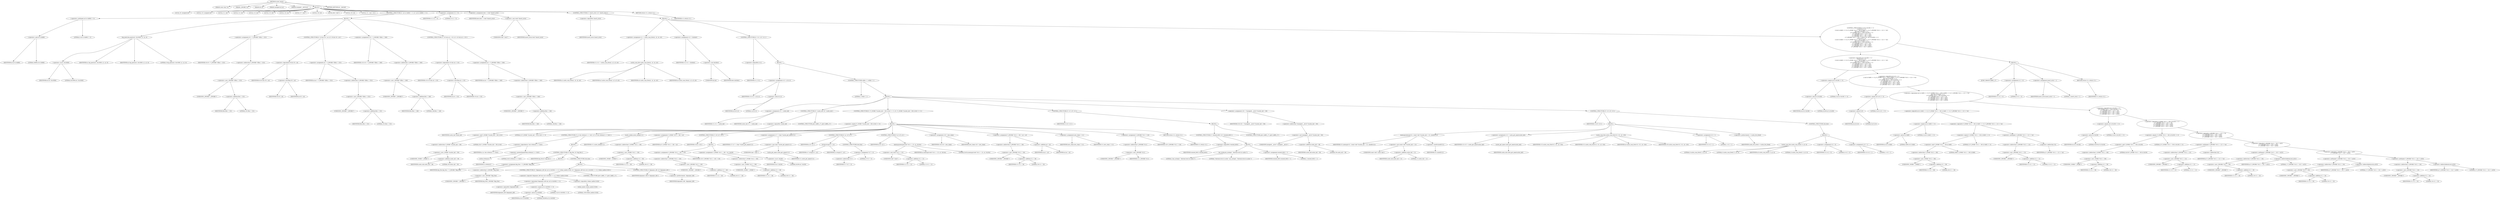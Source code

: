 digraph cache_insert {  
"1000113" [label = "(METHOD,cache_insert)" ]
"1000114" [label = "(PARAM,const char *a1)" ]
"1000115" [label = "(PARAM,_DWORD *a2)" ]
"1000116" [label = "(PARAM,int a3)" ]
"1000117" [label = "(PARAM,unsigned int a4)" ]
"1000118" [label = "(PARAM,unsigned __int16 a5)" ]
"1000119" [label = "(BLOCK,,)" ]
"1000120" [label = "(LOCAL,v9: unsigned int)" ]
"1000121" [label = "(LOCAL,v10: unsigned int)" ]
"1000122" [label = "(LOCAL,v11: int)" ]
"1000123" [label = "(LOCAL,v12: int)" ]
"1000124" [label = "(LOCAL,v13: int)" ]
"1000125" [label = "(LOCAL,v15: int)" ]
"1000126" [label = "(LOCAL,v16: int)" ]
"1000127" [label = "(LOCAL,v17: char *)" ]
"1000128" [label = "(LOCAL,v18: int)" ]
"1000129" [label = "(LOCAL,dest: void *)" ]
"1000130" [label = "(LOCAL,v20: int)" ]
"1000131" [label = "(LOCAL,v21: char [ 16 ])" ]
"1000132" [label = "(CONTROL_STRUCTURE,if ( (a5 & 0x980) != 0 ),if ( (a5 & 0x980) != 0 ))" ]
"1000133" [label = "(<operator>.notEquals,(a5 & 0x980) != 0)" ]
"1000134" [label = "(<operator>.and,a5 & 0x980)" ]
"1000135" [label = "(IDENTIFIER,a5,a5 & 0x980)" ]
"1000136" [label = "(LITERAL,0x980,a5 & 0x980)" ]
"1000137" [label = "(LITERAL,0,(a5 & 0x980) != 0)" ]
"1000138" [label = "(BLOCK,,)" ]
"1000139" [label = "(log_query,log_query(a5 | 0x10000, a1, a2, 0))" ]
"1000140" [label = "(<operator>.or,a5 | 0x10000)" ]
"1000141" [label = "(IDENTIFIER,a5,a5 | 0x10000)" ]
"1000142" [label = "(LITERAL,0x10000,a5 | 0x10000)" ]
"1000143" [label = "(IDENTIFIER,a1,log_query(a5 | 0x10000, a1, a2, 0))" ]
"1000144" [label = "(IDENTIFIER,a2,log_query(a5 | 0x10000, a1, a2, 0))" ]
"1000145" [label = "(LITERAL,0,log_query(a5 | 0x10000, a1, a2, 0))" ]
"1000146" [label = "(<operator>.assignment,v9 = *(_DWORD *)(fbss + 252))" ]
"1000147" [label = "(IDENTIFIER,v9,v9 = *(_DWORD *)(fbss + 252))" ]
"1000148" [label = "(<operator>.indirection,*(_DWORD *)(fbss + 252))" ]
"1000149" [label = "(<operator>.cast,(_DWORD *)(fbss + 252))" ]
"1000150" [label = "(UNKNOWN,_DWORD *,_DWORD *)" ]
"1000151" [label = "(<operator>.addition,fbss + 252)" ]
"1000152" [label = "(IDENTIFIER,fbss,fbss + 252)" ]
"1000153" [label = "(LITERAL,252,fbss + 252)" ]
"1000154" [label = "(CONTROL_STRUCTURE,if ( v9 && v9 < a4 ),if ( v9 && v9 < a4 ))" ]
"1000155" [label = "(<operator>.logicalAnd,v9 && v9 < a4)" ]
"1000156" [label = "(IDENTIFIER,v9,v9 && v9 < a4)" ]
"1000157" [label = "(<operator>.lessThan,v9 < a4)" ]
"1000158" [label = "(IDENTIFIER,v9,v9 < a4)" ]
"1000159" [label = "(IDENTIFIER,a4,v9 < a4)" ]
"1000160" [label = "(<operator>.assignment,a4 = *(_DWORD *)(fbss + 252))" ]
"1000161" [label = "(IDENTIFIER,a4,a4 = *(_DWORD *)(fbss + 252))" ]
"1000162" [label = "(<operator>.indirection,*(_DWORD *)(fbss + 252))" ]
"1000163" [label = "(<operator>.cast,(_DWORD *)(fbss + 252))" ]
"1000164" [label = "(UNKNOWN,_DWORD *,_DWORD *)" ]
"1000165" [label = "(<operator>.addition,fbss + 252)" ]
"1000166" [label = "(IDENTIFIER,fbss,fbss + 252)" ]
"1000167" [label = "(LITERAL,252,fbss + 252)" ]
"1000168" [label = "(<operator>.assignment,v10 = *(_DWORD *)(fbss + 248))" ]
"1000169" [label = "(IDENTIFIER,v10,v10 = *(_DWORD *)(fbss + 248))" ]
"1000170" [label = "(<operator>.indirection,*(_DWORD *)(fbss + 248))" ]
"1000171" [label = "(<operator>.cast,(_DWORD *)(fbss + 248))" ]
"1000172" [label = "(UNKNOWN,_DWORD *,_DWORD *)" ]
"1000173" [label = "(<operator>.addition,fbss + 248)" ]
"1000174" [label = "(IDENTIFIER,fbss,fbss + 248)" ]
"1000175" [label = "(LITERAL,248,fbss + 248)" ]
"1000176" [label = "(CONTROL_STRUCTURE,if ( v10 && a4 < v10 ),if ( v10 && a4 < v10 ))" ]
"1000177" [label = "(<operator>.logicalAnd,v10 && a4 < v10)" ]
"1000178" [label = "(IDENTIFIER,v10,v10 && a4 < v10)" ]
"1000179" [label = "(<operator>.lessThan,a4 < v10)" ]
"1000180" [label = "(IDENTIFIER,a4,a4 < v10)" ]
"1000181" [label = "(IDENTIFIER,v10,a4 < v10)" ]
"1000182" [label = "(<operator>.assignment,a4 = *(_DWORD *)(fbss + 248))" ]
"1000183" [label = "(IDENTIFIER,a4,a4 = *(_DWORD *)(fbss + 248))" ]
"1000184" [label = "(<operator>.indirection,*(_DWORD *)(fbss + 248))" ]
"1000185" [label = "(<operator>.cast,(_DWORD *)(fbss + 248))" ]
"1000186" [label = "(UNKNOWN,_DWORD *,_DWORD *)" ]
"1000187" [label = "(<operator>.addition,fbss + 248)" ]
"1000188" [label = "(IDENTIFIER,fbss,fbss + 248)" ]
"1000189" [label = "(LITERAL,248,fbss + 248)" ]
"1000190" [label = "(<operator>.assignment,v11 = 0)" ]
"1000191" [label = "(IDENTIFIER,v11,v11 = 0)" ]
"1000192" [label = "(LITERAL,0,v11 = 0)" ]
"1000193" [label = "(<operator>.assignment,dest = (void *)insert_error)" ]
"1000194" [label = "(IDENTIFIER,dest,dest = (void *)insert_error)" ]
"1000195" [label = "(<operator>.cast,(void *)insert_error)" ]
"1000196" [label = "(UNKNOWN,void *,void *)" ]
"1000197" [label = "(IDENTIFIER,insert_error,(void *)insert_error)" ]
"1000198" [label = "(CONTROL_STRUCTURE,if ( !insert_error ),if ( !insert_error ))" ]
"1000199" [label = "(<operator>.logicalNot,!insert_error)" ]
"1000200" [label = "(IDENTIFIER,insert_error,!insert_error)" ]
"1000201" [label = "(BLOCK,,)" ]
"1000202" [label = "(<operator>.assignment,v11 = cache_scan_free(a1, a2, a3, a5))" ]
"1000203" [label = "(IDENTIFIER,v11,v11 = cache_scan_free(a1, a2, a3, a5))" ]
"1000204" [label = "(cache_scan_free,cache_scan_free(a1, a2, a3, a5))" ]
"1000205" [label = "(IDENTIFIER,a1,cache_scan_free(a1, a2, a3, a5))" ]
"1000206" [label = "(IDENTIFIER,a2,cache_scan_free(a1, a2, a3, a5))" ]
"1000207" [label = "(IDENTIFIER,a3,cache_scan_free(a1, a2, a3, a5))" ]
"1000208" [label = "(IDENTIFIER,a5,cache_scan_free(a1, a2, a3, a5))" ]
"1000209" [label = "(<operator>.assignment,v12 = (int)dest)" ]
"1000210" [label = "(IDENTIFIER,v12,v12 = (int)dest)" ]
"1000211" [label = "(<operator>.cast,(int)dest)" ]
"1000212" [label = "(UNKNOWN,int,int)" ]
"1000213" [label = "(IDENTIFIER,dest,(int)dest)" ]
"1000214" [label = "(CONTROL_STRUCTURE,if ( !v11 ),if ( !v11 ))" ]
"1000215" [label = "(<operator>.logicalNot,!v11)" ]
"1000216" [label = "(IDENTIFIER,v11,!v11)" ]
"1000217" [label = "(BLOCK,,)" ]
"1000218" [label = "(<operator>.assignment,v13 = a5 & 4)" ]
"1000219" [label = "(IDENTIFIER,v13,v13 = a5 & 4)" ]
"1000220" [label = "(<operator>.and,a5 & 4)" ]
"1000221" [label = "(IDENTIFIER,a5,a5 & 4)" ]
"1000222" [label = "(LITERAL,4,a5 & 4)" ]
"1000223" [label = "(CONTROL_STRUCTURE,while ( 1 ),while ( 1 ))" ]
"1000224" [label = "(LITERAL,1,while ( 1 ))" ]
"1000225" [label = "(BLOCK,,)" ]
"1000226" [label = "(<operator>.assignment,v11 = cache_tail)" ]
"1000227" [label = "(IDENTIFIER,v11,v11 = cache_tail)" ]
"1000228" [label = "(IDENTIFIER,cache_tail,v11 = cache_tail)" ]
"1000229" [label = "(CONTROL_STRUCTURE,if ( !cache_tail ),if ( !cache_tail ))" ]
"1000230" [label = "(<operator>.logicalNot,!cache_tail)" ]
"1000231" [label = "(IDENTIFIER,cache_tail,!cache_tail)" ]
"1000232" [label = "(CONTROL_STRUCTURE,goto LABEL_27;,goto LABEL_27;)" ]
"1000233" [label = "(CONTROL_STRUCTURE,if ( (*(_WORD *)(cache_tail + 36) & 0xC) == 0 ),if ( (*(_WORD *)(cache_tail + 36) & 0xC) == 0 ))" ]
"1000234" [label = "(<operator>.equals,(*(_WORD *)(cache_tail + 36) & 0xC) == 0)" ]
"1000235" [label = "(<operator>.and,*(_WORD *)(cache_tail + 36) & 0xC)" ]
"1000236" [label = "(<operator>.indirection,*(_WORD *)(cache_tail + 36))" ]
"1000237" [label = "(<operator>.cast,(_WORD *)(cache_tail + 36))" ]
"1000238" [label = "(UNKNOWN,_WORD *,_WORD *)" ]
"1000239" [label = "(<operator>.addition,cache_tail + 36)" ]
"1000240" [label = "(IDENTIFIER,cache_tail,cache_tail + 36)" ]
"1000241" [label = "(LITERAL,36,cache_tail + 36)" ]
"1000242" [label = "(LITERAL,0xC,*(_WORD *)(cache_tail + 36) & 0xC)" ]
"1000243" [label = "(LITERAL,0,(*(_WORD *)(cache_tail + 36) & 0xC) == 0)" ]
"1000244" [label = "(BLOCK,,)" ]
"1000245" [label = "(CONTROL_STRUCTURE,if ( a1 && strlen(a1) >= 0x32 ),if ( a1 && strlen(a1) >= 0x32 ))" ]
"1000246" [label = "(<operator>.logicalAnd,a1 && strlen(a1) >= 0x32)" ]
"1000247" [label = "(IDENTIFIER,a1,a1 && strlen(a1) >= 0x32)" ]
"1000248" [label = "(<operator>.greaterEqualsThan,strlen(a1) >= 0x32)" ]
"1000249" [label = "(strlen,strlen(a1))" ]
"1000250" [label = "(IDENTIFIER,a1,strlen(a1))" ]
"1000251" [label = "(LITERAL,0x32,strlen(a1) >= 0x32)" ]
"1000252" [label = "(BLOCK,,)" ]
"1000253" [label = "(CONTROL_STRUCTURE,if ( big_free ),if ( big_free ))" ]
"1000254" [label = "(IDENTIFIER,big_free,if ( big_free ))" ]
"1000255" [label = "(BLOCK,,)" ]
"1000256" [label = "(<operator>.assignment,big_free = *(_DWORD *)big_free)" ]
"1000257" [label = "(IDENTIFIER,big_free,big_free = *(_DWORD *)big_free)" ]
"1000258" [label = "(<operator>.indirection,*(_DWORD *)big_free)" ]
"1000259" [label = "(<operator>.cast,(_DWORD *)big_free)" ]
"1000260" [label = "(UNKNOWN,_DWORD *,_DWORD *)" ]
"1000261" [label = "(IDENTIFIER,big_free,(_DWORD *)big_free)" ]
"1000262" [label = "(CONTROL_STRUCTURE,else,else)" ]
"1000263" [label = "(BLOCK,,)" ]
"1000264" [label = "(CONTROL_STRUCTURE,if ( !bignames_left && (a5 & 0x5000) == 0 || !whine_malloc(1028) ),if ( !bignames_left && (a5 & 0x5000) == 0 || !whine_malloc(1028) ))" ]
"1000265" [label = "(<operator>.logicalOr,!bignames_left && (a5 & 0x5000) == 0 || !whine_malloc(1028))" ]
"1000266" [label = "(<operator>.logicalAnd,!bignames_left && (a5 & 0x5000) == 0)" ]
"1000267" [label = "(<operator>.logicalNot,!bignames_left)" ]
"1000268" [label = "(IDENTIFIER,bignames_left,!bignames_left)" ]
"1000269" [label = "(<operator>.equals,(a5 & 0x5000) == 0)" ]
"1000270" [label = "(<operator>.and,a5 & 0x5000)" ]
"1000271" [label = "(IDENTIFIER,a5,a5 & 0x5000)" ]
"1000272" [label = "(LITERAL,0x5000,a5 & 0x5000)" ]
"1000273" [label = "(LITERAL,0,(a5 & 0x5000) == 0)" ]
"1000274" [label = "(<operator>.logicalNot,!whine_malloc(1028))" ]
"1000275" [label = "(whine_malloc,whine_malloc(1028))" ]
"1000276" [label = "(LITERAL,1028,whine_malloc(1028))" ]
"1000277" [label = "(CONTROL_STRUCTURE,goto LABEL_27;,goto LABEL_27;)" ]
"1000278" [label = "(CONTROL_STRUCTURE,if ( bignames_left ),if ( bignames_left ))" ]
"1000279" [label = "(IDENTIFIER,bignames_left,if ( bignames_left ))" ]
"1000280" [label = "(<operator>.preDecrement,--bignames_left)" ]
"1000281" [label = "(IDENTIFIER,bignames_left,--bignames_left)" ]
"1000282" [label = "(cache_unlink,cache_unlink(v11))" ]
"1000283" [label = "(IDENTIFIER,v11,cache_unlink(v11))" ]
"1000284" [label = "(<operator>.assignment,*(_WORD *)(v11 + 36) = a5)" ]
"1000285" [label = "(<operator>.indirection,*(_WORD *)(v11 + 36))" ]
"1000286" [label = "(<operator>.cast,(_WORD *)(v11 + 36))" ]
"1000287" [label = "(UNKNOWN,_WORD *,_WORD *)" ]
"1000288" [label = "(<operator>.addition,v11 + 36)" ]
"1000289" [label = "(IDENTIFIER,v11,v11 + 36)" ]
"1000290" [label = "(LITERAL,36,v11 + 36)" ]
"1000291" [label = "(IDENTIFIER,a5,*(_WORD *)(v11 + 36) = a5)" ]
"1000292" [label = "(CONTROL_STRUCTURE,if ( v16 ),if ( v16 ))" ]
"1000293" [label = "(IDENTIFIER,v16,if ( v16 ))" ]
"1000294" [label = "(BLOCK,,)" ]
"1000295" [label = "(<operator>.assignment,*(_DWORD *)(v11 + 40) = v16)" ]
"1000296" [label = "(<operator>.indirection,*(_DWORD *)(v11 + 40))" ]
"1000297" [label = "(<operator>.cast,(_DWORD *)(v11 + 40))" ]
"1000298" [label = "(UNKNOWN,_DWORD *,_DWORD *)" ]
"1000299" [label = "(<operator>.addition,v11 + 40)" ]
"1000300" [label = "(IDENTIFIER,v11,v11 + 40)" ]
"1000301" [label = "(LITERAL,40,v11 + 40)" ]
"1000302" [label = "(IDENTIFIER,v16,*(_DWORD *)(v11 + 40) = v16)" ]
"1000303" [label = "(<operator>.assignment,*(_WORD *)(v11 + 36) = a5 | 0x200)" ]
"1000304" [label = "(<operator>.indirection,*(_WORD *)(v11 + 36))" ]
"1000305" [label = "(<operator>.cast,(_WORD *)(v11 + 36))" ]
"1000306" [label = "(UNKNOWN,_WORD *,_WORD *)" ]
"1000307" [label = "(<operator>.addition,v11 + 36)" ]
"1000308" [label = "(IDENTIFIER,v11,v11 + 36)" ]
"1000309" [label = "(LITERAL,36,v11 + 36)" ]
"1000310" [label = "(<operator>.or,a5 | 0x200)" ]
"1000311" [label = "(IDENTIFIER,a5,a5 | 0x200)" ]
"1000312" [label = "(LITERAL,0x200,a5 | 0x200)" ]
"1000313" [label = "(<operator>.assignment,v17 = (char *)cache_get_name(v11))" ]
"1000314" [label = "(IDENTIFIER,v17,v17 = (char *)cache_get_name(v11))" ]
"1000315" [label = "(<operator>.cast,(char *)cache_get_name(v11))" ]
"1000316" [label = "(UNKNOWN,char *,char *)" ]
"1000317" [label = "(cache_get_name,cache_get_name(v11))" ]
"1000318" [label = "(IDENTIFIER,v11,cache_get_name(v11))" ]
"1000319" [label = "(CONTROL_STRUCTURE,if ( a1 ),if ( a1 ))" ]
"1000320" [label = "(IDENTIFIER,a1,if ( a1 ))" ]
"1000321" [label = "(strcpy,strcpy(v17, a1))" ]
"1000322" [label = "(IDENTIFIER,v17,strcpy(v17, a1))" ]
"1000323" [label = "(IDENTIFIER,a1,strcpy(v17, a1))" ]
"1000324" [label = "(CONTROL_STRUCTURE,else,else)" ]
"1000325" [label = "(<operator>.assignment,*v17 = 0)" ]
"1000326" [label = "(<operator>.indirection,*v17)" ]
"1000327" [label = "(IDENTIFIER,v17,*v17 = 0)" ]
"1000328" [label = "(LITERAL,0,*v17 = 0)" ]
"1000329" [label = "(CONTROL_STRUCTURE,if ( a2 ),if ( a2 ))" ]
"1000330" [label = "(IDENTIFIER,a2,if ( a2 ))" ]
"1000331" [label = "(memcpy,memcpy((void *)(v11 + 12), a2, 0x10u))" ]
"1000332" [label = "(<operator>.cast,(void *)(v11 + 12))" ]
"1000333" [label = "(UNKNOWN,void *,void *)" ]
"1000334" [label = "(<operator>.addition,v11 + 12)" ]
"1000335" [label = "(IDENTIFIER,v11,v11 + 12)" ]
"1000336" [label = "(LITERAL,12,v11 + 12)" ]
"1000337" [label = "(IDENTIFIER,a2,memcpy((void *)(v11 + 12), a2, 0x10u))" ]
"1000338" [label = "(LITERAL,0x10u,memcpy((void *)(v11 + 12), a2, 0x10u))" ]
"1000339" [label = "(<operator>.assignment,v18 = new_chain)" ]
"1000340" [label = "(IDENTIFIER,v18,v18 = new_chain)" ]
"1000341" [label = "(IDENTIFIER,new_chain,v18 = new_chain)" ]
"1000342" [label = "(<operator>.assignment,*(_DWORD *)(v11 + 28) = a4 + a3)" ]
"1000343" [label = "(<operator>.indirection,*(_DWORD *)(v11 + 28))" ]
"1000344" [label = "(<operator>.cast,(_DWORD *)(v11 + 28))" ]
"1000345" [label = "(UNKNOWN,_DWORD *,_DWORD *)" ]
"1000346" [label = "(<operator>.addition,v11 + 28)" ]
"1000347" [label = "(IDENTIFIER,v11,v11 + 28)" ]
"1000348" [label = "(LITERAL,28,v11 + 28)" ]
"1000349" [label = "(<operator>.addition,a4 + a3)" ]
"1000350" [label = "(IDENTIFIER,a4,a4 + a3)" ]
"1000351" [label = "(IDENTIFIER,a3,a4 + a3)" ]
"1000352" [label = "(<operator>.assignment,new_chain = v11)" ]
"1000353" [label = "(IDENTIFIER,new_chain,new_chain = v11)" ]
"1000354" [label = "(IDENTIFIER,v11,new_chain = v11)" ]
"1000355" [label = "(<operator>.assignment,*(_DWORD *)v11 = v18)" ]
"1000356" [label = "(<operator>.indirection,*(_DWORD *)v11)" ]
"1000357" [label = "(<operator>.cast,(_DWORD *)v11)" ]
"1000358" [label = "(UNKNOWN,_DWORD *,_DWORD *)" ]
"1000359" [label = "(IDENTIFIER,v11,(_DWORD *)v11)" ]
"1000360" [label = "(IDENTIFIER,v18,*(_DWORD *)v11 = v18)" ]
"1000361" [label = "(RETURN,return v11;,return v11;)" ]
"1000362" [label = "(IDENTIFIER,v11,return v11;)" ]
"1000363" [label = "(CONTROL_STRUCTURE,if ( v12 ),if ( v12 ))" ]
"1000364" [label = "(IDENTIFIER,v12,if ( v12 ))" ]
"1000365" [label = "(BLOCK,,)" ]
"1000366" [label = "(CONTROL_STRUCTURE,if ( !warned_8055 ),if ( !warned_8055 ))" ]
"1000367" [label = "(<operator>.logicalNot,!warned_8055)" ]
"1000368" [label = "(IDENTIFIER,warned_8055,!warned_8055)" ]
"1000369" [label = "(BLOCK,,)" ]
"1000370" [label = "(my_syslog,my_syslog(3, \"Internal error in cache.\"))" ]
"1000371" [label = "(LITERAL,3,my_syslog(3, \"Internal error in cache.\"))" ]
"1000372" [label = "(LITERAL,\"Internal error in cache.\",my_syslog(3, \"Internal error in cache.\"))" ]
"1000373" [label = "(<operator>.assignment,warned_8055 = 1)" ]
"1000374" [label = "(IDENTIFIER,warned_8055,warned_8055 = 1)" ]
"1000375" [label = "(LITERAL,1,warned_8055 = 1)" ]
"1000376" [label = "(CONTROL_STRUCTURE,goto LABEL_27;,goto LABEL_27;)" ]
"1000377" [label = "(<operator>.assignment,v20 = *(unsigned __int16 *)(cache_tail + 36))" ]
"1000378" [label = "(IDENTIFIER,v20,v20 = *(unsigned __int16 *)(cache_tail + 36))" ]
"1000379" [label = "(<operator>.indirection,*(unsigned __int16 *)(cache_tail + 36))" ]
"1000380" [label = "(<operator>.cast,(unsigned __int16 *)(cache_tail + 36))" ]
"1000381" [label = "(UNKNOWN,unsigned __int16 *,unsigned __int16 *)" ]
"1000382" [label = "(<operator>.addition,cache_tail + 36)" ]
"1000383" [label = "(IDENTIFIER,cache_tail,cache_tail + 36)" ]
"1000384" [label = "(LITERAL,36,cache_tail + 36)" ]
"1000385" [label = "(CONTROL_STRUCTURE,if ( v13 ),if ( v13 ))" ]
"1000386" [label = "(IDENTIFIER,v13,if ( v13 ))" ]
"1000387" [label = "(BLOCK,,)" ]
"1000388" [label = "(memcpy,memcpy(v21, (const void *)(cache_tail + 12), sizeof(v21)))" ]
"1000389" [label = "(IDENTIFIER,v21,memcpy(v21, (const void *)(cache_tail + 12), sizeof(v21)))" ]
"1000390" [label = "(<operator>.cast,(const void *)(cache_tail + 12))" ]
"1000391" [label = "(UNKNOWN,const void *,const void *)" ]
"1000392" [label = "(<operator>.addition,cache_tail + 12)" ]
"1000393" [label = "(IDENTIFIER,cache_tail,cache_tail + 12)" ]
"1000394" [label = "(LITERAL,12,cache_tail + 12)" ]
"1000395" [label = "(<operator>.sizeOf,sizeof(v21))" ]
"1000396" [label = "(IDENTIFIER,v21,sizeof(v21))" ]
"1000397" [label = "(<operator>.assignment,v15 = cache_get_name(cache_tail))" ]
"1000398" [label = "(IDENTIFIER,v15,v15 = cache_get_name(cache_tail))" ]
"1000399" [label = "(cache_get_name,cache_get_name(cache_tail))" ]
"1000400" [label = "(IDENTIFIER,cache_tail,cache_get_name(cache_tail))" ]
"1000401" [label = "(cache_scan_free,cache_scan_free(v15, v21, a3, v20))" ]
"1000402" [label = "(IDENTIFIER,v15,cache_scan_free(v15, v21, a3, v20))" ]
"1000403" [label = "(IDENTIFIER,v21,cache_scan_free(v15, v21, a3, v20))" ]
"1000404" [label = "(IDENTIFIER,a3,cache_scan_free(v15, v21, a3, v20))" ]
"1000405" [label = "(IDENTIFIER,v20,cache_scan_free(v15, v21, a3, v20))" ]
"1000406" [label = "(<operator>.assignment,v12 = 1)" ]
"1000407" [label = "(IDENTIFIER,v12,v12 = 1)" ]
"1000408" [label = "(LITERAL,1,v12 = 1)" ]
"1000409" [label = "(<operator>.preIncrement,++cache_live_freed)" ]
"1000410" [label = "(IDENTIFIER,cache_live_freed,++cache_live_freed)" ]
"1000411" [label = "(CONTROL_STRUCTURE,else,else)" ]
"1000412" [label = "(BLOCK,,)" ]
"1000413" [label = "(cache_scan_free,cache_scan_free(0, 0, a3, 0))" ]
"1000414" [label = "(LITERAL,0,cache_scan_free(0, 0, a3, 0))" ]
"1000415" [label = "(LITERAL,0,cache_scan_free(0, 0, a3, 0))" ]
"1000416" [label = "(IDENTIFIER,a3,cache_scan_free(0, 0, a3, 0))" ]
"1000417" [label = "(LITERAL,0,cache_scan_free(0, 0, a3, 0))" ]
"1000418" [label = "(<operator>.assignment,v12 = 0)" ]
"1000419" [label = "(IDENTIFIER,v12,v12 = 0)" ]
"1000420" [label = "(LITERAL,0,v12 = 0)" ]
"1000421" [label = "(<operator>.assignment,v13 = 1)" ]
"1000422" [label = "(IDENTIFIER,v13,v13 = 1)" ]
"1000423" [label = "(LITERAL,1,v13 = 1)" ]
"1000424" [label = "(CONTROL_STRUCTURE,if ( (a5 & 0x180) == 0\n      || (a5 & 8) == 0\n      || ((a5 & 0x80) == 0 || (*(_WORD *)(v11 + 36) & 0x80) == 0 || *(_DWORD *)(v11 + 12) != *a2)\n      && ((a5 & 0x100) == 0\n       || (*(_WORD *)(v11 + 36) & 0x100) == 0\n       || *(_DWORD *)(v11 + 12) != *a2\n       || *(_DWORD *)(v11 + 16) != a2[1]\n       || *(_DWORD *)(v11 + 20) != a2[2]\n       || *(_DWORD *)(v11 + 24) != a2[3]) ),if ( (a5 & 0x180) == 0\n      || (a5 & 8) == 0\n      || ((a5 & 0x80) == 0 || (*(_WORD *)(v11 + 36) & 0x80) == 0 || *(_DWORD *)(v11 + 12) != *a2)\n      && ((a5 & 0x100) == 0\n       || (*(_WORD *)(v11 + 36) & 0x100) == 0\n       || *(_DWORD *)(v11 + 12) != *a2\n       || *(_DWORD *)(v11 + 16) != a2[1]\n       || *(_DWORD *)(v11 + 20) != a2[2]\n       || *(_DWORD *)(v11 + 24) != a2[3]) ))" ]
"1000425" [label = "(<operator>.logicalOr,(a5 & 0x180) == 0\n      || (a5 & 8) == 0\n      || ((a5 & 0x80) == 0 || (*(_WORD *)(v11 + 36) & 0x80) == 0 || *(_DWORD *)(v11 + 12) != *a2)\n      && ((a5 & 0x100) == 0\n       || (*(_WORD *)(v11 + 36) & 0x100) == 0\n       || *(_DWORD *)(v11 + 12) != *a2\n       || *(_DWORD *)(v11 + 16) != a2[1]\n       || *(_DWORD *)(v11 + 20) != a2[2]\n       || *(_DWORD *)(v11 + 24) != a2[3]))" ]
"1000426" [label = "(<operator>.equals,(a5 & 0x180) == 0)" ]
"1000427" [label = "(<operator>.and,a5 & 0x180)" ]
"1000428" [label = "(IDENTIFIER,a5,a5 & 0x180)" ]
"1000429" [label = "(LITERAL,0x180,a5 & 0x180)" ]
"1000430" [label = "(LITERAL,0,(a5 & 0x180) == 0)" ]
"1000431" [label = "(<operator>.logicalOr,(a5 & 8) == 0\n      || ((a5 & 0x80) == 0 || (*(_WORD *)(v11 + 36) & 0x80) == 0 || *(_DWORD *)(v11 + 12) != *a2)\n      && ((a5 & 0x100) == 0\n       || (*(_WORD *)(v11 + 36) & 0x100) == 0\n       || *(_DWORD *)(v11 + 12) != *a2\n       || *(_DWORD *)(v11 + 16) != a2[1]\n       || *(_DWORD *)(v11 + 20) != a2[2]\n       || *(_DWORD *)(v11 + 24) != a2[3]))" ]
"1000432" [label = "(<operator>.equals,(a5 & 8) == 0)" ]
"1000433" [label = "(<operator>.and,a5 & 8)" ]
"1000434" [label = "(IDENTIFIER,a5,a5 & 8)" ]
"1000435" [label = "(LITERAL,8,a5 & 8)" ]
"1000436" [label = "(LITERAL,0,(a5 & 8) == 0)" ]
"1000437" [label = "(<operator>.logicalAnd,((a5 & 0x80) == 0 || (*(_WORD *)(v11 + 36) & 0x80) == 0 || *(_DWORD *)(v11 + 12) != *a2)\n      && ((a5 & 0x100) == 0\n       || (*(_WORD *)(v11 + 36) & 0x100) == 0\n       || *(_DWORD *)(v11 + 12) != *a2\n       || *(_DWORD *)(v11 + 16) != a2[1]\n       || *(_DWORD *)(v11 + 20) != a2[2]\n       || *(_DWORD *)(v11 + 24) != a2[3]))" ]
"1000438" [label = "(<operator>.logicalOr,(a5 & 0x80) == 0 || (*(_WORD *)(v11 + 36) & 0x80) == 0 || *(_DWORD *)(v11 + 12) != *a2)" ]
"1000439" [label = "(<operator>.equals,(a5 & 0x80) == 0)" ]
"1000440" [label = "(<operator>.and,a5 & 0x80)" ]
"1000441" [label = "(IDENTIFIER,a5,a5 & 0x80)" ]
"1000442" [label = "(LITERAL,0x80,a5 & 0x80)" ]
"1000443" [label = "(LITERAL,0,(a5 & 0x80) == 0)" ]
"1000444" [label = "(<operator>.logicalOr,(*(_WORD *)(v11 + 36) & 0x80) == 0 || *(_DWORD *)(v11 + 12) != *a2)" ]
"1000445" [label = "(<operator>.equals,(*(_WORD *)(v11 + 36) & 0x80) == 0)" ]
"1000446" [label = "(<operator>.and,*(_WORD *)(v11 + 36) & 0x80)" ]
"1000447" [label = "(<operator>.indirection,*(_WORD *)(v11 + 36))" ]
"1000448" [label = "(<operator>.cast,(_WORD *)(v11 + 36))" ]
"1000449" [label = "(UNKNOWN,_WORD *,_WORD *)" ]
"1000450" [label = "(<operator>.addition,v11 + 36)" ]
"1000451" [label = "(IDENTIFIER,v11,v11 + 36)" ]
"1000452" [label = "(LITERAL,36,v11 + 36)" ]
"1000453" [label = "(LITERAL,0x80,*(_WORD *)(v11 + 36) & 0x80)" ]
"1000454" [label = "(LITERAL,0,(*(_WORD *)(v11 + 36) & 0x80) == 0)" ]
"1000455" [label = "(<operator>.notEquals,*(_DWORD *)(v11 + 12) != *a2)" ]
"1000456" [label = "(<operator>.indirection,*(_DWORD *)(v11 + 12))" ]
"1000457" [label = "(<operator>.cast,(_DWORD *)(v11 + 12))" ]
"1000458" [label = "(UNKNOWN,_DWORD *,_DWORD *)" ]
"1000459" [label = "(<operator>.addition,v11 + 12)" ]
"1000460" [label = "(IDENTIFIER,v11,v11 + 12)" ]
"1000461" [label = "(LITERAL,12,v11 + 12)" ]
"1000462" [label = "(<operator>.indirection,*a2)" ]
"1000463" [label = "(IDENTIFIER,a2,*(_DWORD *)(v11 + 12) != *a2)" ]
"1000464" [label = "(<operator>.logicalOr,(a5 & 0x100) == 0\n       || (*(_WORD *)(v11 + 36) & 0x100) == 0\n       || *(_DWORD *)(v11 + 12) != *a2\n       || *(_DWORD *)(v11 + 16) != a2[1]\n       || *(_DWORD *)(v11 + 20) != a2[2]\n       || *(_DWORD *)(v11 + 24) != a2[3])" ]
"1000465" [label = "(<operator>.equals,(a5 & 0x100) == 0)" ]
"1000466" [label = "(<operator>.and,a5 & 0x100)" ]
"1000467" [label = "(IDENTIFIER,a5,a5 & 0x100)" ]
"1000468" [label = "(LITERAL,0x100,a5 & 0x100)" ]
"1000469" [label = "(LITERAL,0,(a5 & 0x100) == 0)" ]
"1000470" [label = "(<operator>.logicalOr,(*(_WORD *)(v11 + 36) & 0x100) == 0\n       || *(_DWORD *)(v11 + 12) != *a2\n       || *(_DWORD *)(v11 + 16) != a2[1]\n       || *(_DWORD *)(v11 + 20) != a2[2]\n       || *(_DWORD *)(v11 + 24) != a2[3])" ]
"1000471" [label = "(<operator>.equals,(*(_WORD *)(v11 + 36) & 0x100) == 0)" ]
"1000472" [label = "(<operator>.and,*(_WORD *)(v11 + 36) & 0x100)" ]
"1000473" [label = "(<operator>.indirection,*(_WORD *)(v11 + 36))" ]
"1000474" [label = "(<operator>.cast,(_WORD *)(v11 + 36))" ]
"1000475" [label = "(UNKNOWN,_WORD *,_WORD *)" ]
"1000476" [label = "(<operator>.addition,v11 + 36)" ]
"1000477" [label = "(IDENTIFIER,v11,v11 + 36)" ]
"1000478" [label = "(LITERAL,36,v11 + 36)" ]
"1000479" [label = "(LITERAL,0x100,*(_WORD *)(v11 + 36) & 0x100)" ]
"1000480" [label = "(LITERAL,0,(*(_WORD *)(v11 + 36) & 0x100) == 0)" ]
"1000481" [label = "(<operator>.logicalOr,*(_DWORD *)(v11 + 12) != *a2\n       || *(_DWORD *)(v11 + 16) != a2[1]\n       || *(_DWORD *)(v11 + 20) != a2[2]\n       || *(_DWORD *)(v11 + 24) != a2[3])" ]
"1000482" [label = "(<operator>.notEquals,*(_DWORD *)(v11 + 12) != *a2)" ]
"1000483" [label = "(<operator>.indirection,*(_DWORD *)(v11 + 12))" ]
"1000484" [label = "(<operator>.cast,(_DWORD *)(v11 + 12))" ]
"1000485" [label = "(UNKNOWN,_DWORD *,_DWORD *)" ]
"1000486" [label = "(<operator>.addition,v11 + 12)" ]
"1000487" [label = "(IDENTIFIER,v11,v11 + 12)" ]
"1000488" [label = "(LITERAL,12,v11 + 12)" ]
"1000489" [label = "(<operator>.indirection,*a2)" ]
"1000490" [label = "(IDENTIFIER,a2,*(_DWORD *)(v11 + 12) != *a2)" ]
"1000491" [label = "(<operator>.logicalOr,*(_DWORD *)(v11 + 16) != a2[1]\n       || *(_DWORD *)(v11 + 20) != a2[2]\n       || *(_DWORD *)(v11 + 24) != a2[3])" ]
"1000492" [label = "(<operator>.notEquals,*(_DWORD *)(v11 + 16) != a2[1])" ]
"1000493" [label = "(<operator>.indirection,*(_DWORD *)(v11 + 16))" ]
"1000494" [label = "(<operator>.cast,(_DWORD *)(v11 + 16))" ]
"1000495" [label = "(UNKNOWN,_DWORD *,_DWORD *)" ]
"1000496" [label = "(<operator>.addition,v11 + 16)" ]
"1000497" [label = "(IDENTIFIER,v11,v11 + 16)" ]
"1000498" [label = "(LITERAL,16,v11 + 16)" ]
"1000499" [label = "(<operator>.indirectIndexAccess,a2[1])" ]
"1000500" [label = "(IDENTIFIER,a2,*(_DWORD *)(v11 + 16) != a2[1])" ]
"1000501" [label = "(LITERAL,1,*(_DWORD *)(v11 + 16) != a2[1])" ]
"1000502" [label = "(<operator>.logicalOr,*(_DWORD *)(v11 + 20) != a2[2]\n       || *(_DWORD *)(v11 + 24) != a2[3])" ]
"1000503" [label = "(<operator>.notEquals,*(_DWORD *)(v11 + 20) != a2[2])" ]
"1000504" [label = "(<operator>.indirection,*(_DWORD *)(v11 + 20))" ]
"1000505" [label = "(<operator>.cast,(_DWORD *)(v11 + 20))" ]
"1000506" [label = "(UNKNOWN,_DWORD *,_DWORD *)" ]
"1000507" [label = "(<operator>.addition,v11 + 20)" ]
"1000508" [label = "(IDENTIFIER,v11,v11 + 20)" ]
"1000509" [label = "(LITERAL,20,v11 + 20)" ]
"1000510" [label = "(<operator>.indirectIndexAccess,a2[2])" ]
"1000511" [label = "(IDENTIFIER,a2,*(_DWORD *)(v11 + 20) != a2[2])" ]
"1000512" [label = "(LITERAL,2,*(_DWORD *)(v11 + 20) != a2[2])" ]
"1000513" [label = "(<operator>.notEquals,*(_DWORD *)(v11 + 24) != a2[3])" ]
"1000514" [label = "(<operator>.indirection,*(_DWORD *)(v11 + 24))" ]
"1000515" [label = "(<operator>.cast,(_DWORD *)(v11 + 24))" ]
"1000516" [label = "(UNKNOWN,_DWORD *,_DWORD *)" ]
"1000517" [label = "(<operator>.addition,v11 + 24)" ]
"1000518" [label = "(IDENTIFIER,v11,v11 + 24)" ]
"1000519" [label = "(LITERAL,24,v11 + 24)" ]
"1000520" [label = "(<operator>.indirectIndexAccess,a2[3])" ]
"1000521" [label = "(IDENTIFIER,a2,*(_DWORD *)(v11 + 24) != a2[3])" ]
"1000522" [label = "(LITERAL,3,*(_DWORD *)(v11 + 24) != a2[3])" ]
"1000523" [label = "(BLOCK,,)" ]
"1000524" [label = "(JUMP_TARGET,LABEL_27)" ]
"1000525" [label = "(<operator>.assignment,v11 = 0)" ]
"1000526" [label = "(IDENTIFIER,v11,v11 = 0)" ]
"1000527" [label = "(LITERAL,0,v11 = 0)" ]
"1000528" [label = "(<operator>.assignment,insert_error = 1)" ]
"1000529" [label = "(IDENTIFIER,insert_error,insert_error = 1)" ]
"1000530" [label = "(LITERAL,1,insert_error = 1)" ]
"1000531" [label = "(RETURN,return v11;,return v11;)" ]
"1000532" [label = "(IDENTIFIER,v11,return v11;)" ]
"1000533" [label = "(RETURN,return v11;,return v11;)" ]
"1000534" [label = "(IDENTIFIER,v11,return v11;)" ]
"1000535" [label = "(METHOD_RETURN,int __fastcall)" ]
  "1000113" -> "1000114" 
  "1000113" -> "1000115" 
  "1000113" -> "1000116" 
  "1000113" -> "1000117" 
  "1000113" -> "1000118" 
  "1000113" -> "1000119" 
  "1000113" -> "1000535" 
  "1000119" -> "1000120" 
  "1000119" -> "1000121" 
  "1000119" -> "1000122" 
  "1000119" -> "1000123" 
  "1000119" -> "1000124" 
  "1000119" -> "1000125" 
  "1000119" -> "1000126" 
  "1000119" -> "1000127" 
  "1000119" -> "1000128" 
  "1000119" -> "1000129" 
  "1000119" -> "1000130" 
  "1000119" -> "1000131" 
  "1000119" -> "1000132" 
  "1000119" -> "1000190" 
  "1000119" -> "1000193" 
  "1000119" -> "1000198" 
  "1000119" -> "1000533" 
  "1000132" -> "1000133" 
  "1000132" -> "1000138" 
  "1000133" -> "1000134" 
  "1000133" -> "1000137" 
  "1000134" -> "1000135" 
  "1000134" -> "1000136" 
  "1000138" -> "1000139" 
  "1000138" -> "1000146" 
  "1000138" -> "1000154" 
  "1000138" -> "1000168" 
  "1000138" -> "1000176" 
  "1000139" -> "1000140" 
  "1000139" -> "1000143" 
  "1000139" -> "1000144" 
  "1000139" -> "1000145" 
  "1000140" -> "1000141" 
  "1000140" -> "1000142" 
  "1000146" -> "1000147" 
  "1000146" -> "1000148" 
  "1000148" -> "1000149" 
  "1000149" -> "1000150" 
  "1000149" -> "1000151" 
  "1000151" -> "1000152" 
  "1000151" -> "1000153" 
  "1000154" -> "1000155" 
  "1000154" -> "1000160" 
  "1000155" -> "1000156" 
  "1000155" -> "1000157" 
  "1000157" -> "1000158" 
  "1000157" -> "1000159" 
  "1000160" -> "1000161" 
  "1000160" -> "1000162" 
  "1000162" -> "1000163" 
  "1000163" -> "1000164" 
  "1000163" -> "1000165" 
  "1000165" -> "1000166" 
  "1000165" -> "1000167" 
  "1000168" -> "1000169" 
  "1000168" -> "1000170" 
  "1000170" -> "1000171" 
  "1000171" -> "1000172" 
  "1000171" -> "1000173" 
  "1000173" -> "1000174" 
  "1000173" -> "1000175" 
  "1000176" -> "1000177" 
  "1000176" -> "1000182" 
  "1000177" -> "1000178" 
  "1000177" -> "1000179" 
  "1000179" -> "1000180" 
  "1000179" -> "1000181" 
  "1000182" -> "1000183" 
  "1000182" -> "1000184" 
  "1000184" -> "1000185" 
  "1000185" -> "1000186" 
  "1000185" -> "1000187" 
  "1000187" -> "1000188" 
  "1000187" -> "1000189" 
  "1000190" -> "1000191" 
  "1000190" -> "1000192" 
  "1000193" -> "1000194" 
  "1000193" -> "1000195" 
  "1000195" -> "1000196" 
  "1000195" -> "1000197" 
  "1000198" -> "1000199" 
  "1000198" -> "1000201" 
  "1000199" -> "1000200" 
  "1000201" -> "1000202" 
  "1000201" -> "1000209" 
  "1000201" -> "1000214" 
  "1000201" -> "1000424" 
  "1000202" -> "1000203" 
  "1000202" -> "1000204" 
  "1000204" -> "1000205" 
  "1000204" -> "1000206" 
  "1000204" -> "1000207" 
  "1000204" -> "1000208" 
  "1000209" -> "1000210" 
  "1000209" -> "1000211" 
  "1000211" -> "1000212" 
  "1000211" -> "1000213" 
  "1000214" -> "1000215" 
  "1000214" -> "1000217" 
  "1000215" -> "1000216" 
  "1000217" -> "1000218" 
  "1000217" -> "1000223" 
  "1000218" -> "1000219" 
  "1000218" -> "1000220" 
  "1000220" -> "1000221" 
  "1000220" -> "1000222" 
  "1000223" -> "1000224" 
  "1000223" -> "1000225" 
  "1000225" -> "1000226" 
  "1000225" -> "1000229" 
  "1000225" -> "1000233" 
  "1000225" -> "1000363" 
  "1000225" -> "1000377" 
  "1000225" -> "1000385" 
  "1000226" -> "1000227" 
  "1000226" -> "1000228" 
  "1000229" -> "1000230" 
  "1000229" -> "1000232" 
  "1000230" -> "1000231" 
  "1000233" -> "1000234" 
  "1000233" -> "1000244" 
  "1000234" -> "1000235" 
  "1000234" -> "1000243" 
  "1000235" -> "1000236" 
  "1000235" -> "1000242" 
  "1000236" -> "1000237" 
  "1000237" -> "1000238" 
  "1000237" -> "1000239" 
  "1000239" -> "1000240" 
  "1000239" -> "1000241" 
  "1000244" -> "1000245" 
  "1000244" -> "1000282" 
  "1000244" -> "1000284" 
  "1000244" -> "1000292" 
  "1000244" -> "1000313" 
  "1000244" -> "1000319" 
  "1000244" -> "1000329" 
  "1000244" -> "1000339" 
  "1000244" -> "1000342" 
  "1000244" -> "1000352" 
  "1000244" -> "1000355" 
  "1000244" -> "1000361" 
  "1000245" -> "1000246" 
  "1000245" -> "1000252" 
  "1000246" -> "1000247" 
  "1000246" -> "1000248" 
  "1000248" -> "1000249" 
  "1000248" -> "1000251" 
  "1000249" -> "1000250" 
  "1000252" -> "1000253" 
  "1000253" -> "1000254" 
  "1000253" -> "1000255" 
  "1000253" -> "1000262" 
  "1000255" -> "1000256" 
  "1000256" -> "1000257" 
  "1000256" -> "1000258" 
  "1000258" -> "1000259" 
  "1000259" -> "1000260" 
  "1000259" -> "1000261" 
  "1000262" -> "1000263" 
  "1000263" -> "1000264" 
  "1000263" -> "1000278" 
  "1000264" -> "1000265" 
  "1000264" -> "1000277" 
  "1000265" -> "1000266" 
  "1000265" -> "1000274" 
  "1000266" -> "1000267" 
  "1000266" -> "1000269" 
  "1000267" -> "1000268" 
  "1000269" -> "1000270" 
  "1000269" -> "1000273" 
  "1000270" -> "1000271" 
  "1000270" -> "1000272" 
  "1000274" -> "1000275" 
  "1000275" -> "1000276" 
  "1000278" -> "1000279" 
  "1000278" -> "1000280" 
  "1000280" -> "1000281" 
  "1000282" -> "1000283" 
  "1000284" -> "1000285" 
  "1000284" -> "1000291" 
  "1000285" -> "1000286" 
  "1000286" -> "1000287" 
  "1000286" -> "1000288" 
  "1000288" -> "1000289" 
  "1000288" -> "1000290" 
  "1000292" -> "1000293" 
  "1000292" -> "1000294" 
  "1000294" -> "1000295" 
  "1000294" -> "1000303" 
  "1000295" -> "1000296" 
  "1000295" -> "1000302" 
  "1000296" -> "1000297" 
  "1000297" -> "1000298" 
  "1000297" -> "1000299" 
  "1000299" -> "1000300" 
  "1000299" -> "1000301" 
  "1000303" -> "1000304" 
  "1000303" -> "1000310" 
  "1000304" -> "1000305" 
  "1000305" -> "1000306" 
  "1000305" -> "1000307" 
  "1000307" -> "1000308" 
  "1000307" -> "1000309" 
  "1000310" -> "1000311" 
  "1000310" -> "1000312" 
  "1000313" -> "1000314" 
  "1000313" -> "1000315" 
  "1000315" -> "1000316" 
  "1000315" -> "1000317" 
  "1000317" -> "1000318" 
  "1000319" -> "1000320" 
  "1000319" -> "1000321" 
  "1000319" -> "1000324" 
  "1000321" -> "1000322" 
  "1000321" -> "1000323" 
  "1000324" -> "1000325" 
  "1000325" -> "1000326" 
  "1000325" -> "1000328" 
  "1000326" -> "1000327" 
  "1000329" -> "1000330" 
  "1000329" -> "1000331" 
  "1000331" -> "1000332" 
  "1000331" -> "1000337" 
  "1000331" -> "1000338" 
  "1000332" -> "1000333" 
  "1000332" -> "1000334" 
  "1000334" -> "1000335" 
  "1000334" -> "1000336" 
  "1000339" -> "1000340" 
  "1000339" -> "1000341" 
  "1000342" -> "1000343" 
  "1000342" -> "1000349" 
  "1000343" -> "1000344" 
  "1000344" -> "1000345" 
  "1000344" -> "1000346" 
  "1000346" -> "1000347" 
  "1000346" -> "1000348" 
  "1000349" -> "1000350" 
  "1000349" -> "1000351" 
  "1000352" -> "1000353" 
  "1000352" -> "1000354" 
  "1000355" -> "1000356" 
  "1000355" -> "1000360" 
  "1000356" -> "1000357" 
  "1000357" -> "1000358" 
  "1000357" -> "1000359" 
  "1000361" -> "1000362" 
  "1000363" -> "1000364" 
  "1000363" -> "1000365" 
  "1000365" -> "1000366" 
  "1000365" -> "1000376" 
  "1000366" -> "1000367" 
  "1000366" -> "1000369" 
  "1000367" -> "1000368" 
  "1000369" -> "1000370" 
  "1000369" -> "1000373" 
  "1000370" -> "1000371" 
  "1000370" -> "1000372" 
  "1000373" -> "1000374" 
  "1000373" -> "1000375" 
  "1000377" -> "1000378" 
  "1000377" -> "1000379" 
  "1000379" -> "1000380" 
  "1000380" -> "1000381" 
  "1000380" -> "1000382" 
  "1000382" -> "1000383" 
  "1000382" -> "1000384" 
  "1000385" -> "1000386" 
  "1000385" -> "1000387" 
  "1000385" -> "1000411" 
  "1000387" -> "1000388" 
  "1000387" -> "1000397" 
  "1000387" -> "1000401" 
  "1000387" -> "1000406" 
  "1000387" -> "1000409" 
  "1000388" -> "1000389" 
  "1000388" -> "1000390" 
  "1000388" -> "1000395" 
  "1000390" -> "1000391" 
  "1000390" -> "1000392" 
  "1000392" -> "1000393" 
  "1000392" -> "1000394" 
  "1000395" -> "1000396" 
  "1000397" -> "1000398" 
  "1000397" -> "1000399" 
  "1000399" -> "1000400" 
  "1000401" -> "1000402" 
  "1000401" -> "1000403" 
  "1000401" -> "1000404" 
  "1000401" -> "1000405" 
  "1000406" -> "1000407" 
  "1000406" -> "1000408" 
  "1000409" -> "1000410" 
  "1000411" -> "1000412" 
  "1000412" -> "1000413" 
  "1000412" -> "1000418" 
  "1000412" -> "1000421" 
  "1000413" -> "1000414" 
  "1000413" -> "1000415" 
  "1000413" -> "1000416" 
  "1000413" -> "1000417" 
  "1000418" -> "1000419" 
  "1000418" -> "1000420" 
  "1000421" -> "1000422" 
  "1000421" -> "1000423" 
  "1000424" -> "1000425" 
  "1000424" -> "1000523" 
  "1000425" -> "1000426" 
  "1000425" -> "1000431" 
  "1000426" -> "1000427" 
  "1000426" -> "1000430" 
  "1000427" -> "1000428" 
  "1000427" -> "1000429" 
  "1000431" -> "1000432" 
  "1000431" -> "1000437" 
  "1000432" -> "1000433" 
  "1000432" -> "1000436" 
  "1000433" -> "1000434" 
  "1000433" -> "1000435" 
  "1000437" -> "1000438" 
  "1000437" -> "1000464" 
  "1000438" -> "1000439" 
  "1000438" -> "1000444" 
  "1000439" -> "1000440" 
  "1000439" -> "1000443" 
  "1000440" -> "1000441" 
  "1000440" -> "1000442" 
  "1000444" -> "1000445" 
  "1000444" -> "1000455" 
  "1000445" -> "1000446" 
  "1000445" -> "1000454" 
  "1000446" -> "1000447" 
  "1000446" -> "1000453" 
  "1000447" -> "1000448" 
  "1000448" -> "1000449" 
  "1000448" -> "1000450" 
  "1000450" -> "1000451" 
  "1000450" -> "1000452" 
  "1000455" -> "1000456" 
  "1000455" -> "1000462" 
  "1000456" -> "1000457" 
  "1000457" -> "1000458" 
  "1000457" -> "1000459" 
  "1000459" -> "1000460" 
  "1000459" -> "1000461" 
  "1000462" -> "1000463" 
  "1000464" -> "1000465" 
  "1000464" -> "1000470" 
  "1000465" -> "1000466" 
  "1000465" -> "1000469" 
  "1000466" -> "1000467" 
  "1000466" -> "1000468" 
  "1000470" -> "1000471" 
  "1000470" -> "1000481" 
  "1000471" -> "1000472" 
  "1000471" -> "1000480" 
  "1000472" -> "1000473" 
  "1000472" -> "1000479" 
  "1000473" -> "1000474" 
  "1000474" -> "1000475" 
  "1000474" -> "1000476" 
  "1000476" -> "1000477" 
  "1000476" -> "1000478" 
  "1000481" -> "1000482" 
  "1000481" -> "1000491" 
  "1000482" -> "1000483" 
  "1000482" -> "1000489" 
  "1000483" -> "1000484" 
  "1000484" -> "1000485" 
  "1000484" -> "1000486" 
  "1000486" -> "1000487" 
  "1000486" -> "1000488" 
  "1000489" -> "1000490" 
  "1000491" -> "1000492" 
  "1000491" -> "1000502" 
  "1000492" -> "1000493" 
  "1000492" -> "1000499" 
  "1000493" -> "1000494" 
  "1000494" -> "1000495" 
  "1000494" -> "1000496" 
  "1000496" -> "1000497" 
  "1000496" -> "1000498" 
  "1000499" -> "1000500" 
  "1000499" -> "1000501" 
  "1000502" -> "1000503" 
  "1000502" -> "1000513" 
  "1000503" -> "1000504" 
  "1000503" -> "1000510" 
  "1000504" -> "1000505" 
  "1000505" -> "1000506" 
  "1000505" -> "1000507" 
  "1000507" -> "1000508" 
  "1000507" -> "1000509" 
  "1000510" -> "1000511" 
  "1000510" -> "1000512" 
  "1000513" -> "1000514" 
  "1000513" -> "1000520" 
  "1000514" -> "1000515" 
  "1000515" -> "1000516" 
  "1000515" -> "1000517" 
  "1000517" -> "1000518" 
  "1000517" -> "1000519" 
  "1000520" -> "1000521" 
  "1000520" -> "1000522" 
  "1000523" -> "1000524" 
  "1000523" -> "1000525" 
  "1000523" -> "1000528" 
  "1000523" -> "1000531" 
  "1000525" -> "1000526" 
  "1000525" -> "1000527" 
  "1000528" -> "1000529" 
  "1000528" -> "1000530" 
  "1000531" -> "1000532" 
  "1000533" -> "1000534" 
}
